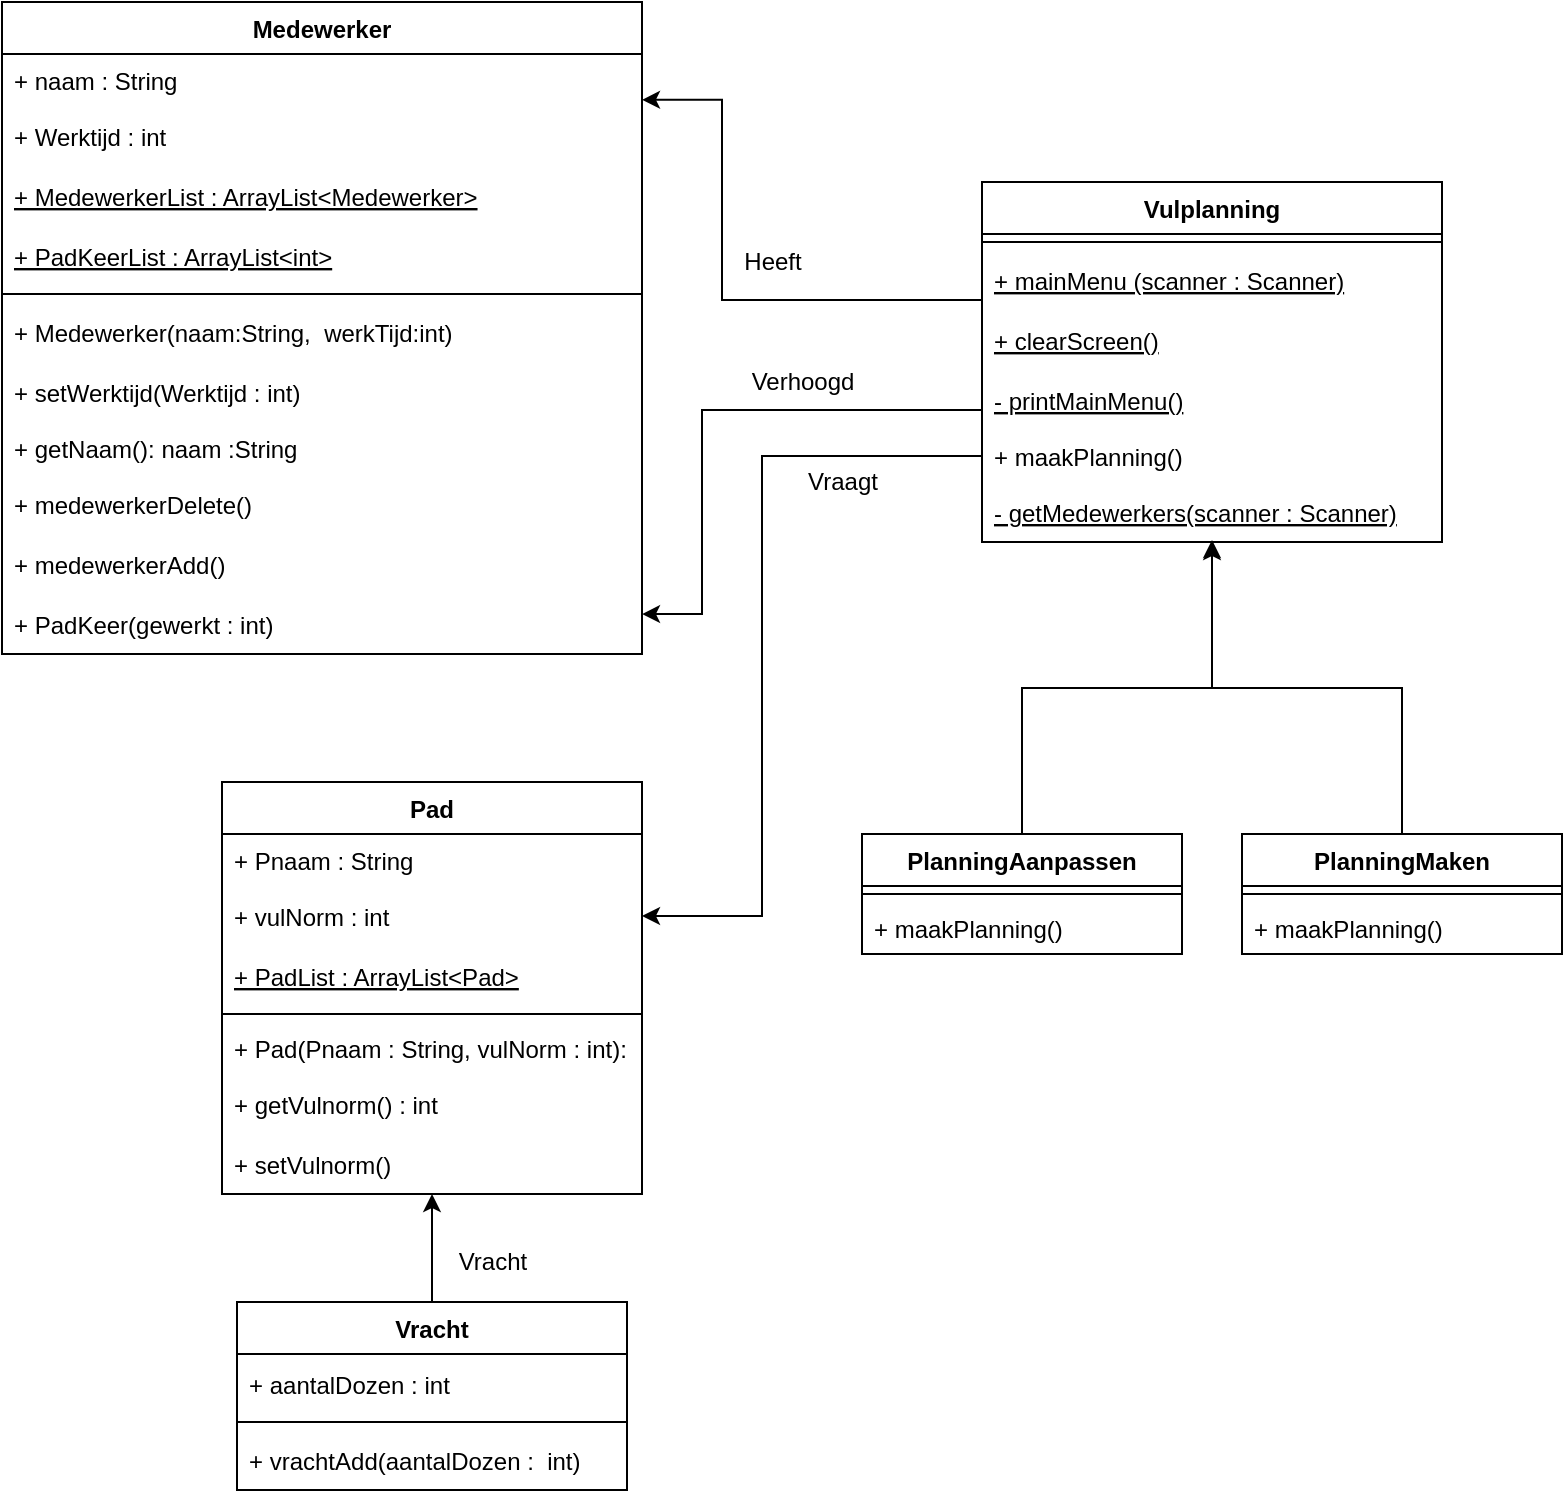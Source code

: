 <mxfile version="16.6.7" type="github">
  <diagram id="AhoOyRfpjSzVgz1KVlbD" name="Page-1">
    <mxGraphModel dx="1422" dy="794" grid="1" gridSize="10" guides="1" tooltips="1" connect="1" arrows="1" fold="1" page="1" pageScale="1" pageWidth="827" pageHeight="1169" math="0" shadow="0">
      <root>
        <mxCell id="0" />
        <mxCell id="1" parent="0" />
        <mxCell id="661s9q2leMzbjNVrgtod-12" value="Medewerker" style="swimlane;fontStyle=1;align=center;verticalAlign=top;childLayout=stackLayout;horizontal=1;startSize=26;horizontalStack=0;resizeParent=1;resizeParentMax=0;resizeLast=0;collapsible=1;marginBottom=0;" parent="1" vertex="1">
          <mxGeometry x="10" y="50" width="320" height="326" as="geometry" />
        </mxCell>
        <mxCell id="661s9q2leMzbjNVrgtod-13" value="+ naam : String" style="text;strokeColor=none;fillColor=none;align=left;verticalAlign=top;spacingLeft=4;spacingRight=4;overflow=hidden;rotatable=0;points=[[0,0.5],[1,0.5]];portConstraint=eastwest;" parent="661s9q2leMzbjNVrgtod-12" vertex="1">
          <mxGeometry y="26" width="320" height="26" as="geometry" />
        </mxCell>
        <mxCell id="661s9q2leMzbjNVrgtod-17" value="+ Werktijd : int" style="text;strokeColor=none;fillColor=none;align=left;verticalAlign=middle;spacingLeft=4;spacingRight=4;overflow=hidden;points=[[0,0.5],[1,0.5]];portConstraint=eastwest;rotatable=0;" parent="661s9q2leMzbjNVrgtod-12" vertex="1">
          <mxGeometry y="52" width="320" height="30" as="geometry" />
        </mxCell>
        <mxCell id="ZLoAa2ifPKY62TLdq6CC-11" value="+ MedewerkerList : ArrayList&lt;Medewerker&gt;" style="text;strokeColor=none;fillColor=none;align=left;verticalAlign=middle;spacingLeft=4;spacingRight=4;overflow=hidden;points=[[0,0.5],[1,0.5]];portConstraint=eastwest;rotatable=0;fontStyle=4" parent="661s9q2leMzbjNVrgtod-12" vertex="1">
          <mxGeometry y="82" width="320" height="30" as="geometry" />
        </mxCell>
        <mxCell id="FoXBIZG9Wy2RnL4n5wdc-30" value="+ PadKeerList : ArrayList&lt;int&gt;" style="text;strokeColor=none;fillColor=none;align=left;verticalAlign=middle;spacingLeft=4;spacingRight=4;overflow=hidden;points=[[0,0.5],[1,0.5]];portConstraint=eastwest;rotatable=0;fontStyle=4" vertex="1" parent="661s9q2leMzbjNVrgtod-12">
          <mxGeometry y="112" width="320" height="30" as="geometry" />
        </mxCell>
        <mxCell id="661s9q2leMzbjNVrgtod-14" value="" style="line;strokeWidth=1;fillColor=none;align=left;verticalAlign=middle;spacingTop=-1;spacingLeft=3;spacingRight=3;rotatable=0;labelPosition=right;points=[];portConstraint=eastwest;" parent="661s9q2leMzbjNVrgtod-12" vertex="1">
          <mxGeometry y="142" width="320" height="8" as="geometry" />
        </mxCell>
        <mxCell id="ZLoAa2ifPKY62TLdq6CC-5" value="+ Medewerker(naam:String,  werkTijd:int)" style="text;strokeColor=none;fillColor=none;align=left;verticalAlign=middle;spacingLeft=4;spacingRight=4;overflow=hidden;points=[[0,0.5],[1,0.5]];portConstraint=eastwest;rotatable=0;" parent="661s9q2leMzbjNVrgtod-12" vertex="1">
          <mxGeometry y="150" width="320" height="30" as="geometry" />
        </mxCell>
        <mxCell id="FoXBIZG9Wy2RnL4n5wdc-11" value="+ setWerktijd(Werktijd : int)" style="text;strokeColor=none;fillColor=none;align=left;verticalAlign=middle;spacingLeft=4;spacingRight=4;overflow=hidden;points=[[0,0.5],[1,0.5]];portConstraint=eastwest;rotatable=0;" vertex="1" parent="661s9q2leMzbjNVrgtod-12">
          <mxGeometry y="180" width="320" height="30" as="geometry" />
        </mxCell>
        <mxCell id="661s9q2leMzbjNVrgtod-15" value="+ getNaam(): naam :String" style="text;strokeColor=none;fillColor=none;align=left;verticalAlign=top;spacingLeft=4;spacingRight=4;overflow=hidden;rotatable=0;points=[[0,0.5],[1,0.5]];portConstraint=eastwest;" parent="661s9q2leMzbjNVrgtod-12" vertex="1">
          <mxGeometry y="210" width="320" height="26" as="geometry" />
        </mxCell>
        <mxCell id="ZLoAa2ifPKY62TLdq6CC-10" value="+ medewerkerDelete()" style="text;strokeColor=none;fillColor=none;align=left;verticalAlign=middle;spacingLeft=4;spacingRight=4;overflow=hidden;points=[[0,0.5],[1,0.5]];portConstraint=eastwest;rotatable=0;" parent="661s9q2leMzbjNVrgtod-12" vertex="1">
          <mxGeometry y="236" width="320" height="30" as="geometry" />
        </mxCell>
        <mxCell id="ZLoAa2ifPKY62TLdq6CC-9" value="+ medewerkerAdd()" style="text;strokeColor=none;fillColor=none;align=left;verticalAlign=middle;spacingLeft=4;spacingRight=4;overflow=hidden;points=[[0,0.5],[1,0.5]];portConstraint=eastwest;rotatable=0;" parent="661s9q2leMzbjNVrgtod-12" vertex="1">
          <mxGeometry y="266" width="320" height="30" as="geometry" />
        </mxCell>
        <mxCell id="FoXBIZG9Wy2RnL4n5wdc-31" value="+ PadKeer(gewerkt : int)" style="text;strokeColor=none;fillColor=none;align=left;verticalAlign=middle;spacingLeft=4;spacingRight=4;overflow=hidden;points=[[0,0.5],[1,0.5]];portConstraint=eastwest;rotatable=0;" vertex="1" parent="661s9q2leMzbjNVrgtod-12">
          <mxGeometry y="296" width="320" height="30" as="geometry" />
        </mxCell>
        <mxCell id="FoXBIZG9Wy2RnL4n5wdc-24" style="edgeStyle=orthogonalEdgeStyle;rounded=0;orthogonalLoop=1;jettySize=auto;html=1;exitX=0.5;exitY=0;exitDx=0;exitDy=0;entryX=0.5;entryY=1;entryDx=0;entryDy=0;entryPerimeter=0;" edge="1" parent="1" source="WQanXxK9wSyTt6e2amy3-1" target="FoXBIZG9Wy2RnL4n5wdc-40">
          <mxGeometry relative="1" as="geometry" />
        </mxCell>
        <mxCell id="WQanXxK9wSyTt6e2amy3-1" value="Vracht" style="swimlane;fontStyle=1;align=center;verticalAlign=top;childLayout=stackLayout;horizontal=1;startSize=26;horizontalStack=0;resizeParent=1;resizeParentMax=0;resizeLast=0;collapsible=1;marginBottom=0;" parent="1" vertex="1">
          <mxGeometry x="127.5" y="700" width="195" height="94" as="geometry" />
        </mxCell>
        <mxCell id="FoXBIZG9Wy2RnL4n5wdc-13" value="+ aantalDozen : int" style="text;strokeColor=none;fillColor=none;align=left;verticalAlign=middle;spacingLeft=4;spacingRight=4;overflow=hidden;points=[[0,0.5],[1,0.5]];portConstraint=eastwest;rotatable=0;" vertex="1" parent="WQanXxK9wSyTt6e2amy3-1">
          <mxGeometry y="26" width="195" height="30" as="geometry" />
        </mxCell>
        <mxCell id="WQanXxK9wSyTt6e2amy3-5" value="" style="line;strokeWidth=1;fillColor=none;align=left;verticalAlign=middle;spacingTop=-1;spacingLeft=3;spacingRight=3;rotatable=0;labelPosition=right;points=[];portConstraint=eastwest;" parent="WQanXxK9wSyTt6e2amy3-1" vertex="1">
          <mxGeometry y="56" width="195" height="8" as="geometry" />
        </mxCell>
        <mxCell id="FoXBIZG9Wy2RnL4n5wdc-25" value="+ vrachtAdd(aantalDozen :  int)" style="text;strokeColor=none;fillColor=none;align=left;verticalAlign=middle;spacingLeft=4;spacingRight=4;overflow=hidden;points=[[0,0.5],[1,0.5]];portConstraint=eastwest;rotatable=0;" vertex="1" parent="WQanXxK9wSyTt6e2amy3-1">
          <mxGeometry y="64" width="195" height="30" as="geometry" />
        </mxCell>
        <mxCell id="WQanXxK9wSyTt6e2amy3-7" value="Pad" style="swimlane;fontStyle=1;align=center;verticalAlign=top;childLayout=stackLayout;horizontal=1;startSize=26;horizontalStack=0;resizeParent=1;resizeParentMax=0;resizeLast=0;collapsible=1;marginBottom=0;" parent="1" vertex="1">
          <mxGeometry x="120" y="440" width="210" height="206" as="geometry" />
        </mxCell>
        <mxCell id="WQanXxK9wSyTt6e2amy3-8" value="+ Pnaam : String" style="text;strokeColor=none;fillColor=none;align=left;verticalAlign=top;spacingLeft=4;spacingRight=4;overflow=hidden;rotatable=0;points=[[0,0.5],[1,0.5]];portConstraint=eastwest;" parent="WQanXxK9wSyTt6e2amy3-7" vertex="1">
          <mxGeometry y="26" width="210" height="26" as="geometry" />
        </mxCell>
        <mxCell id="WQanXxK9wSyTt6e2amy3-13" value="+ vulNorm : int" style="text;strokeColor=none;fillColor=none;align=left;verticalAlign=middle;spacingLeft=4;spacingRight=4;overflow=hidden;points=[[0,0.5],[1,0.5]];portConstraint=eastwest;rotatable=0;" parent="WQanXxK9wSyTt6e2amy3-7" vertex="1">
          <mxGeometry y="52" width="210" height="30" as="geometry" />
        </mxCell>
        <mxCell id="WQanXxK9wSyTt6e2amy3-14" value="+ PadList : ArrayList&lt;Pad&gt;" style="text;strokeColor=none;fillColor=none;align=left;verticalAlign=middle;spacingLeft=4;spacingRight=4;overflow=hidden;points=[[0,0.5],[1,0.5]];portConstraint=eastwest;rotatable=0;fontStyle=4" parent="WQanXxK9wSyTt6e2amy3-7" vertex="1">
          <mxGeometry y="82" width="210" height="30" as="geometry" />
        </mxCell>
        <mxCell id="WQanXxK9wSyTt6e2amy3-11" value="" style="line;strokeWidth=1;fillColor=none;align=left;verticalAlign=middle;spacingTop=-1;spacingLeft=3;spacingRight=3;rotatable=0;labelPosition=right;points=[];portConstraint=eastwest;" parent="WQanXxK9wSyTt6e2amy3-7" vertex="1">
          <mxGeometry y="112" width="210" height="8" as="geometry" />
        </mxCell>
        <mxCell id="WQanXxK9wSyTt6e2amy3-12" value="+ Pad(Pnaam : String, vulNorm : int): " style="text;strokeColor=none;fillColor=none;align=left;verticalAlign=top;spacingLeft=4;spacingRight=4;overflow=hidden;rotatable=0;points=[[0,0.5],[1,0.5]];portConstraint=eastwest;" parent="WQanXxK9wSyTt6e2amy3-7" vertex="1">
          <mxGeometry y="120" width="210" height="26" as="geometry" />
        </mxCell>
        <mxCell id="FoXBIZG9Wy2RnL4n5wdc-12" value="+ getVulnorm() : int" style="text;strokeColor=none;fillColor=none;align=left;verticalAlign=middle;spacingLeft=4;spacingRight=4;overflow=hidden;points=[[0,0.5],[1,0.5]];portConstraint=eastwest;rotatable=0;" vertex="1" parent="WQanXxK9wSyTt6e2amy3-7">
          <mxGeometry y="146" width="210" height="30" as="geometry" />
        </mxCell>
        <mxCell id="FoXBIZG9Wy2RnL4n5wdc-40" value="+ setVulnorm() " style="text;strokeColor=none;fillColor=none;align=left;verticalAlign=middle;spacingLeft=4;spacingRight=4;overflow=hidden;points=[[0,0.5],[1,0.5]];portConstraint=eastwest;rotatable=0;" vertex="1" parent="WQanXxK9wSyTt6e2amy3-7">
          <mxGeometry y="176" width="210" height="30" as="geometry" />
        </mxCell>
        <mxCell id="ZLoAa2ifPKY62TLdq6CC-1" value="Vulplanning" style="swimlane;fontStyle=1;align=center;verticalAlign=top;childLayout=stackLayout;horizontal=1;startSize=26;horizontalStack=0;resizeParent=1;resizeParentMax=0;resizeLast=0;collapsible=1;marginBottom=0;" parent="1" vertex="1">
          <mxGeometry x="500" y="140" width="230" height="180" as="geometry">
            <mxRectangle x="610" y="50" width="80" height="26" as="alternateBounds" />
          </mxGeometry>
        </mxCell>
        <mxCell id="ZLoAa2ifPKY62TLdq6CC-3" value="" style="line;strokeWidth=1;fillColor=none;align=left;verticalAlign=middle;spacingTop=-1;spacingLeft=3;spacingRight=3;rotatable=0;labelPosition=right;points=[];portConstraint=eastwest;" parent="ZLoAa2ifPKY62TLdq6CC-1" vertex="1">
          <mxGeometry y="26" width="230" height="8" as="geometry" />
        </mxCell>
        <mxCell id="FoXBIZG9Wy2RnL4n5wdc-6" value="+ mainMenu (scanner : Scanner)" style="text;strokeColor=none;fillColor=none;align=left;verticalAlign=middle;spacingLeft=4;spacingRight=4;overflow=hidden;points=[[0,0.5],[1,0.5]];portConstraint=eastwest;rotatable=0;fontStyle=4" vertex="1" parent="ZLoAa2ifPKY62TLdq6CC-1">
          <mxGeometry y="34" width="230" height="30" as="geometry" />
        </mxCell>
        <mxCell id="FoXBIZG9Wy2RnL4n5wdc-7" value="+ clearScreen()" style="text;strokeColor=none;fillColor=none;align=left;verticalAlign=middle;spacingLeft=4;spacingRight=4;overflow=hidden;points=[[0,0.5],[1,0.5]];portConstraint=eastwest;rotatable=0;fontStyle=4" vertex="1" parent="ZLoAa2ifPKY62TLdq6CC-1">
          <mxGeometry y="64" width="230" height="30" as="geometry" />
        </mxCell>
        <mxCell id="FoXBIZG9Wy2RnL4n5wdc-8" value="- printMainMenu()" style="text;strokeColor=none;fillColor=none;align=left;verticalAlign=middle;spacingLeft=4;spacingRight=4;overflow=hidden;points=[[0,0.5],[1,0.5]];portConstraint=eastwest;rotatable=0;fontStyle=4" vertex="1" parent="ZLoAa2ifPKY62TLdq6CC-1">
          <mxGeometry y="94" width="230" height="30" as="geometry" />
        </mxCell>
        <mxCell id="ZLoAa2ifPKY62TLdq6CC-4" value="+ maakPlanning()&#xa;" style="text;strokeColor=none;fillColor=none;align=left;verticalAlign=top;spacingLeft=4;spacingRight=4;overflow=hidden;rotatable=0;points=[[0,0.5],[1,0.5]];portConstraint=eastwest;" parent="ZLoAa2ifPKY62TLdq6CC-1" vertex="1">
          <mxGeometry y="124" width="230" height="26" as="geometry" />
        </mxCell>
        <mxCell id="FoXBIZG9Wy2RnL4n5wdc-9" value="- getMedewerkers(scanner : Scanner)" style="text;strokeColor=none;fillColor=none;align=left;verticalAlign=middle;spacingLeft=4;spacingRight=4;overflow=hidden;points=[[0,0.5],[1,0.5]];portConstraint=eastwest;rotatable=0;fontStyle=4" vertex="1" parent="ZLoAa2ifPKY62TLdq6CC-1">
          <mxGeometry y="150" width="230" height="30" as="geometry" />
        </mxCell>
        <mxCell id="FoXBIZG9Wy2RnL4n5wdc-32" style="edgeStyle=orthogonalEdgeStyle;rounded=0;orthogonalLoop=1;jettySize=auto;html=1;exitX=0;exitY=0.5;exitDx=0;exitDy=0;" edge="1" parent="1">
          <mxGeometry relative="1" as="geometry">
            <mxPoint x="500" y="244.0" as="sourcePoint" />
            <mxPoint x="330" y="356.034" as="targetPoint" />
            <Array as="points">
              <mxPoint x="500" y="254" />
              <mxPoint x="360" y="254" />
              <mxPoint x="360" y="356" />
            </Array>
          </mxGeometry>
        </mxCell>
        <mxCell id="FoXBIZG9Wy2RnL4n5wdc-38" style="edgeStyle=orthogonalEdgeStyle;rounded=0;orthogonalLoop=1;jettySize=auto;html=1;exitX=0;exitY=0.5;exitDx=0;exitDy=0;entryX=1;entryY=0.881;entryDx=0;entryDy=0;entryPerimeter=0;" edge="1" parent="1" source="FoXBIZG9Wy2RnL4n5wdc-6" target="661s9q2leMzbjNVrgtod-13">
          <mxGeometry relative="1" as="geometry">
            <Array as="points">
              <mxPoint x="370" y="199" />
              <mxPoint x="370" y="99" />
            </Array>
          </mxGeometry>
        </mxCell>
        <mxCell id="FoXBIZG9Wy2RnL4n5wdc-49" style="edgeStyle=orthogonalEdgeStyle;rounded=0;orthogonalLoop=1;jettySize=auto;html=1;exitX=0.5;exitY=0;exitDx=0;exitDy=0;entryX=0.5;entryY=1;entryDx=0;entryDy=0;entryPerimeter=0;" edge="1" parent="1" source="FoXBIZG9Wy2RnL4n5wdc-45" target="FoXBIZG9Wy2RnL4n5wdc-9">
          <mxGeometry relative="1" as="geometry" />
        </mxCell>
        <mxCell id="FoXBIZG9Wy2RnL4n5wdc-45" value="PlanningMaken" style="swimlane;fontStyle=1;align=center;verticalAlign=top;childLayout=stackLayout;horizontal=1;startSize=26;horizontalStack=0;resizeParent=1;resizeParentMax=0;resizeLast=0;collapsible=1;marginBottom=0;" vertex="1" parent="1">
          <mxGeometry x="630" y="466" width="160" height="60" as="geometry" />
        </mxCell>
        <mxCell id="FoXBIZG9Wy2RnL4n5wdc-47" value="" style="line;strokeWidth=1;fillColor=none;align=left;verticalAlign=middle;spacingTop=-1;spacingLeft=3;spacingRight=3;rotatable=0;labelPosition=right;points=[];portConstraint=eastwest;" vertex="1" parent="FoXBIZG9Wy2RnL4n5wdc-45">
          <mxGeometry y="26" width="160" height="8" as="geometry" />
        </mxCell>
        <mxCell id="FoXBIZG9Wy2RnL4n5wdc-56" value="+ maakPlanning()&#xa;" style="text;strokeColor=none;fillColor=none;align=left;verticalAlign=top;spacingLeft=4;spacingRight=4;overflow=hidden;rotatable=0;points=[[0,0.5],[1,0.5]];portConstraint=eastwest;" vertex="1" parent="FoXBIZG9Wy2RnL4n5wdc-45">
          <mxGeometry y="34" width="160" height="26" as="geometry" />
        </mxCell>
        <mxCell id="FoXBIZG9Wy2RnL4n5wdc-54" style="edgeStyle=orthogonalEdgeStyle;rounded=0;orthogonalLoop=1;jettySize=auto;html=1;exitX=0.5;exitY=0;exitDx=0;exitDy=0;entryX=0.5;entryY=0.967;entryDx=0;entryDy=0;entryPerimeter=0;" edge="1" parent="1" source="FoXBIZG9Wy2RnL4n5wdc-50" target="FoXBIZG9Wy2RnL4n5wdc-9">
          <mxGeometry relative="1" as="geometry" />
        </mxCell>
        <mxCell id="FoXBIZG9Wy2RnL4n5wdc-50" value="PlanningAanpassen" style="swimlane;fontStyle=1;align=center;verticalAlign=top;childLayout=stackLayout;horizontal=1;startSize=26;horizontalStack=0;resizeParent=1;resizeParentMax=0;resizeLast=0;collapsible=1;marginBottom=0;" vertex="1" parent="1">
          <mxGeometry x="440" y="466" width="160" height="60" as="geometry" />
        </mxCell>
        <mxCell id="FoXBIZG9Wy2RnL4n5wdc-52" value="" style="line;strokeWidth=1;fillColor=none;align=left;verticalAlign=middle;spacingTop=-1;spacingLeft=3;spacingRight=3;rotatable=0;labelPosition=right;points=[];portConstraint=eastwest;" vertex="1" parent="FoXBIZG9Wy2RnL4n5wdc-50">
          <mxGeometry y="26" width="160" height="8" as="geometry" />
        </mxCell>
        <mxCell id="FoXBIZG9Wy2RnL4n5wdc-57" value="+ maakPlanning()&#xa;" style="text;strokeColor=none;fillColor=none;align=left;verticalAlign=top;spacingLeft=4;spacingRight=4;overflow=hidden;rotatable=0;points=[[0,0.5],[1,0.5]];portConstraint=eastwest;" vertex="1" parent="FoXBIZG9Wy2RnL4n5wdc-50">
          <mxGeometry y="34" width="160" height="26" as="geometry" />
        </mxCell>
        <mxCell id="FoXBIZG9Wy2RnL4n5wdc-58" style="edgeStyle=orthogonalEdgeStyle;rounded=0;orthogonalLoop=1;jettySize=auto;html=1;exitX=0;exitY=0.5;exitDx=0;exitDy=0;entryX=1;entryY=0.5;entryDx=0;entryDy=0;" edge="1" parent="1" source="ZLoAa2ifPKY62TLdq6CC-4" target="WQanXxK9wSyTt6e2amy3-13">
          <mxGeometry relative="1" as="geometry">
            <Array as="points">
              <mxPoint x="390" y="277" />
              <mxPoint x="390" y="507" />
            </Array>
          </mxGeometry>
        </mxCell>
        <mxCell id="FoXBIZG9Wy2RnL4n5wdc-60" value="Vracht" style="text;html=1;align=center;verticalAlign=middle;resizable=0;points=[];autosize=1;strokeColor=none;fillColor=none;" vertex="1" parent="1">
          <mxGeometry x="230" y="670" width="50" height="20" as="geometry" />
        </mxCell>
        <mxCell id="FoXBIZG9Wy2RnL4n5wdc-62" value="Vraagt" style="text;html=1;align=center;verticalAlign=middle;resizable=0;points=[];autosize=1;strokeColor=none;fillColor=none;" vertex="1" parent="1">
          <mxGeometry x="405" y="280" width="50" height="20" as="geometry" />
        </mxCell>
        <mxCell id="FoXBIZG9Wy2RnL4n5wdc-63" value="Verhoogd" style="text;html=1;align=center;verticalAlign=middle;resizable=0;points=[];autosize=1;strokeColor=none;fillColor=none;" vertex="1" parent="1">
          <mxGeometry x="375" y="230" width="70" height="20" as="geometry" />
        </mxCell>
        <mxCell id="FoXBIZG9Wy2RnL4n5wdc-64" value="Heeft" style="text;html=1;align=center;verticalAlign=middle;resizable=0;points=[];autosize=1;strokeColor=none;fillColor=none;" vertex="1" parent="1">
          <mxGeometry x="375" y="170" width="40" height="20" as="geometry" />
        </mxCell>
      </root>
    </mxGraphModel>
  </diagram>
</mxfile>
